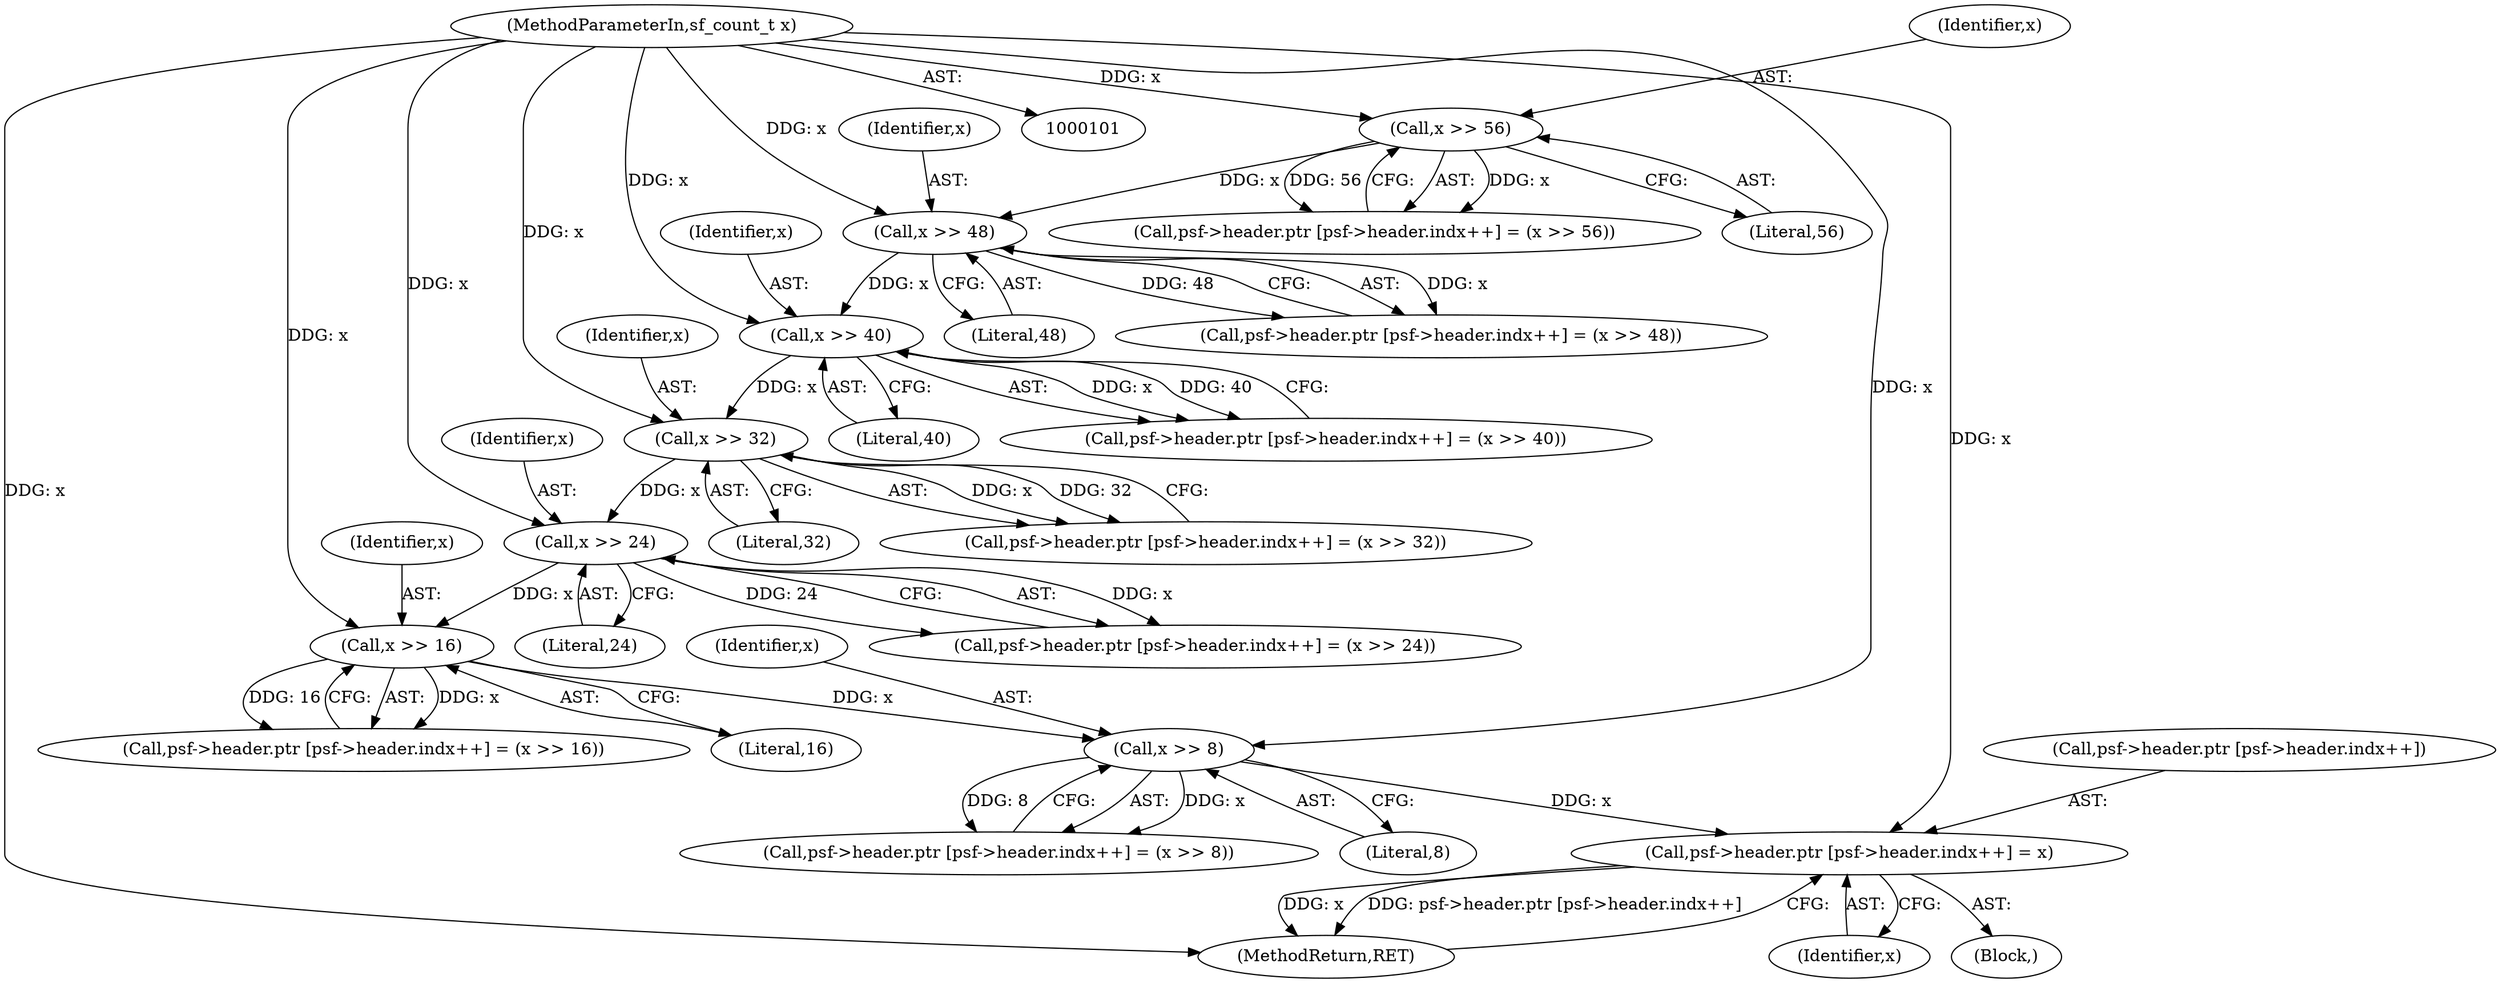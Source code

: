digraph "0_libsndfile_708e996c87c5fae77b104ccfeb8f6db784c32074_2@array" {
"1000217" [label="(Call,psf->header.ptr [psf->header.indx++] = x)"];
"1000214" [label="(Call,x >> 8)"];
"1000198" [label="(Call,x >> 16)"];
"1000182" [label="(Call,x >> 24)"];
"1000166" [label="(Call,x >> 32)"];
"1000150" [label="(Call,x >> 40)"];
"1000134" [label="(Call,x >> 48)"];
"1000118" [label="(Call,x >> 56)"];
"1000103" [label="(MethodParameterIn,sf_count_t x)"];
"1000231" [label="(MethodReturn,RET)"];
"1000230" [label="(Identifier,x)"];
"1000183" [label="(Identifier,x)"];
"1000169" [label="(Call,psf->header.ptr [psf->header.indx++] = (x >> 24))"];
"1000200" [label="(Literal,16)"];
"1000218" [label="(Call,psf->header.ptr [psf->header.indx++])"];
"1000214" [label="(Call,x >> 8)"];
"1000166" [label="(Call,x >> 32)"];
"1000152" [label="(Literal,40)"];
"1000118" [label="(Call,x >> 56)"];
"1000198" [label="(Call,x >> 16)"];
"1000103" [label="(MethodParameterIn,sf_count_t x)"];
"1000151" [label="(Identifier,x)"];
"1000150" [label="(Call,x >> 40)"];
"1000215" [label="(Identifier,x)"];
"1000136" [label="(Literal,48)"];
"1000199" [label="(Identifier,x)"];
"1000137" [label="(Call,psf->header.ptr [psf->header.indx++] = (x >> 40))"];
"1000167" [label="(Identifier,x)"];
"1000153" [label="(Call,psf->header.ptr [psf->header.indx++] = (x >> 32))"];
"1000217" [label="(Call,psf->header.ptr [psf->header.indx++] = x)"];
"1000121" [label="(Call,psf->header.ptr [psf->header.indx++] = (x >> 48))"];
"1000185" [label="(Call,psf->header.ptr [psf->header.indx++] = (x >> 16))"];
"1000216" [label="(Literal,8)"];
"1000105" [label="(Call,psf->header.ptr [psf->header.indx++] = (x >> 56))"];
"1000104" [label="(Block,)"];
"1000135" [label="(Identifier,x)"];
"1000201" [label="(Call,psf->header.ptr [psf->header.indx++] = (x >> 8))"];
"1000134" [label="(Call,x >> 48)"];
"1000184" [label="(Literal,24)"];
"1000168" [label="(Literal,32)"];
"1000120" [label="(Literal,56)"];
"1000182" [label="(Call,x >> 24)"];
"1000119" [label="(Identifier,x)"];
"1000217" -> "1000104"  [label="AST: "];
"1000217" -> "1000230"  [label="CFG: "];
"1000218" -> "1000217"  [label="AST: "];
"1000230" -> "1000217"  [label="AST: "];
"1000231" -> "1000217"  [label="CFG: "];
"1000217" -> "1000231"  [label="DDG: x"];
"1000217" -> "1000231"  [label="DDG: psf->header.ptr [psf->header.indx++]"];
"1000214" -> "1000217"  [label="DDG: x"];
"1000103" -> "1000217"  [label="DDG: x"];
"1000214" -> "1000201"  [label="AST: "];
"1000214" -> "1000216"  [label="CFG: "];
"1000215" -> "1000214"  [label="AST: "];
"1000216" -> "1000214"  [label="AST: "];
"1000201" -> "1000214"  [label="CFG: "];
"1000214" -> "1000201"  [label="DDG: x"];
"1000214" -> "1000201"  [label="DDG: 8"];
"1000198" -> "1000214"  [label="DDG: x"];
"1000103" -> "1000214"  [label="DDG: x"];
"1000198" -> "1000185"  [label="AST: "];
"1000198" -> "1000200"  [label="CFG: "];
"1000199" -> "1000198"  [label="AST: "];
"1000200" -> "1000198"  [label="AST: "];
"1000185" -> "1000198"  [label="CFG: "];
"1000198" -> "1000185"  [label="DDG: x"];
"1000198" -> "1000185"  [label="DDG: 16"];
"1000182" -> "1000198"  [label="DDG: x"];
"1000103" -> "1000198"  [label="DDG: x"];
"1000182" -> "1000169"  [label="AST: "];
"1000182" -> "1000184"  [label="CFG: "];
"1000183" -> "1000182"  [label="AST: "];
"1000184" -> "1000182"  [label="AST: "];
"1000169" -> "1000182"  [label="CFG: "];
"1000182" -> "1000169"  [label="DDG: x"];
"1000182" -> "1000169"  [label="DDG: 24"];
"1000166" -> "1000182"  [label="DDG: x"];
"1000103" -> "1000182"  [label="DDG: x"];
"1000166" -> "1000153"  [label="AST: "];
"1000166" -> "1000168"  [label="CFG: "];
"1000167" -> "1000166"  [label="AST: "];
"1000168" -> "1000166"  [label="AST: "];
"1000153" -> "1000166"  [label="CFG: "];
"1000166" -> "1000153"  [label="DDG: x"];
"1000166" -> "1000153"  [label="DDG: 32"];
"1000150" -> "1000166"  [label="DDG: x"];
"1000103" -> "1000166"  [label="DDG: x"];
"1000150" -> "1000137"  [label="AST: "];
"1000150" -> "1000152"  [label="CFG: "];
"1000151" -> "1000150"  [label="AST: "];
"1000152" -> "1000150"  [label="AST: "];
"1000137" -> "1000150"  [label="CFG: "];
"1000150" -> "1000137"  [label="DDG: x"];
"1000150" -> "1000137"  [label="DDG: 40"];
"1000134" -> "1000150"  [label="DDG: x"];
"1000103" -> "1000150"  [label="DDG: x"];
"1000134" -> "1000121"  [label="AST: "];
"1000134" -> "1000136"  [label="CFG: "];
"1000135" -> "1000134"  [label="AST: "];
"1000136" -> "1000134"  [label="AST: "];
"1000121" -> "1000134"  [label="CFG: "];
"1000134" -> "1000121"  [label="DDG: x"];
"1000134" -> "1000121"  [label="DDG: 48"];
"1000118" -> "1000134"  [label="DDG: x"];
"1000103" -> "1000134"  [label="DDG: x"];
"1000118" -> "1000105"  [label="AST: "];
"1000118" -> "1000120"  [label="CFG: "];
"1000119" -> "1000118"  [label="AST: "];
"1000120" -> "1000118"  [label="AST: "];
"1000105" -> "1000118"  [label="CFG: "];
"1000118" -> "1000105"  [label="DDG: x"];
"1000118" -> "1000105"  [label="DDG: 56"];
"1000103" -> "1000118"  [label="DDG: x"];
"1000103" -> "1000101"  [label="AST: "];
"1000103" -> "1000231"  [label="DDG: x"];
}
